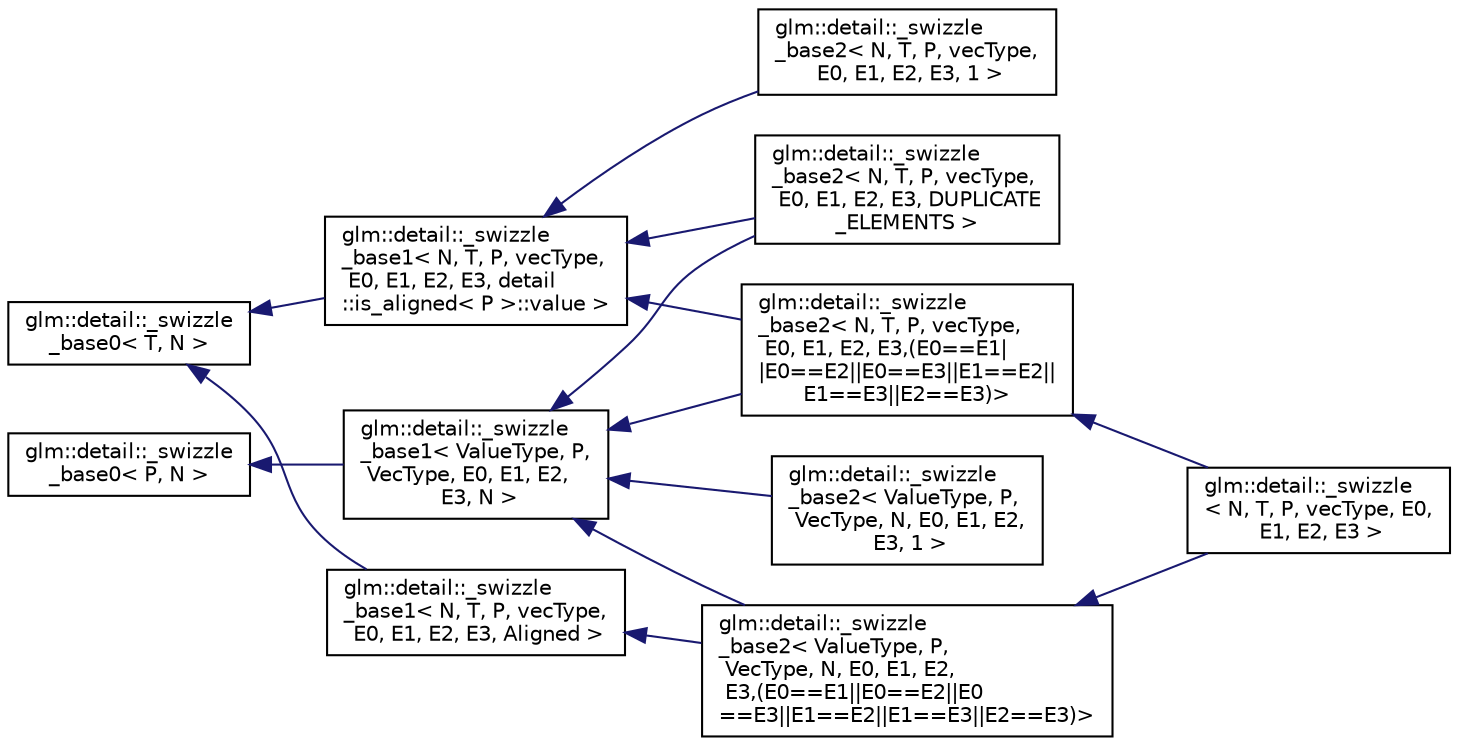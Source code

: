 digraph "Graphical Class Hierarchy"
{
  edge [fontname="Helvetica",fontsize="10",labelfontname="Helvetica",labelfontsize="10"];
  node [fontname="Helvetica",fontsize="10",shape=record];
  rankdir="LR";
  Node1 [label="glm::detail::_swizzle\l_base0\< T, N \>",height=0.2,width=0.4,color="black", fillcolor="white", style="filled",URL="$structglm_1_1detail_1_1__swizzle__base0.html"];
  Node1 -> Node2 [dir="back",color="midnightblue",fontsize="10",style="solid",fontname="Helvetica"];
  Node2 [label="glm::detail::_swizzle\l_base1\< N, T, P, vecType,\l E0, E1, E2, E3, detail\l::is_aligned\< P \>::value \>",height=0.2,width=0.4,color="black", fillcolor="white", style="filled",URL="$structglm_1_1detail_1_1__swizzle__base1.html"];
  Node2 -> Node3 [dir="back",color="midnightblue",fontsize="10",style="solid",fontname="Helvetica"];
  Node3 [label="glm::detail::_swizzle\l_base2\< N, T, P, vecType,\l E0, E1, E2, E3,(E0==E1\|\l\|E0==E2\|\|E0==E3\|\|E1==E2\|\|\lE1==E3\|\|E2==E3)\>",height=0.2,width=0.4,color="black", fillcolor="white", style="filled",URL="$structglm_1_1detail_1_1__swizzle__base2.html"];
  Node3 -> Node4 [dir="back",color="midnightblue",fontsize="10",style="solid",fontname="Helvetica"];
  Node4 [label="glm::detail::_swizzle\l\< N, T, P, vecType, E0,\l E1, E2, E3 \>",height=0.2,width=0.4,color="black", fillcolor="white", style="filled",URL="$structglm_1_1detail_1_1__swizzle.html"];
  Node2 -> Node5 [dir="back",color="midnightblue",fontsize="10",style="solid",fontname="Helvetica"];
  Node5 [label="glm::detail::_swizzle\l_base2\< N, T, P, vecType,\l E0, E1, E2, E3, DUPLICATE\l_ELEMENTS \>",height=0.2,width=0.4,color="black", fillcolor="white", style="filled",URL="$structglm_1_1detail_1_1__swizzle__base2.html"];
  Node2 -> Node6 [dir="back",color="midnightblue",fontsize="10",style="solid",fontname="Helvetica"];
  Node6 [label="glm::detail::_swizzle\l_base2\< N, T, P, vecType,\l E0, E1, E2, E3, 1 \>",height=0.2,width=0.4,color="black", fillcolor="white", style="filled",URL="$structglm_1_1detail_1_1__swizzle__base2_3_01N_00_01T_00_01P_00_01vecType_00_01E0_00_01E1_00_01E2_00_01E3_00_011_01_4.html"];
  Node1 -> Node7 [dir="back",color="midnightblue",fontsize="10",style="solid",fontname="Helvetica"];
  Node7 [label="glm::detail::_swizzle\l_base1\< N, T, P, vecType,\l E0, E1, E2, E3, Aligned \>",height=0.2,width=0.4,color="black", fillcolor="white", style="filled",URL="$structglm_1_1detail_1_1__swizzle__base1.html"];
  Node7 -> Node8 [dir="back",color="midnightblue",fontsize="10",style="solid",fontname="Helvetica"];
  Node8 [label="glm::detail::_swizzle\l_base2\< ValueType, P,\l VecType, N, E0, E1, E2,\l E3,(E0==E1\|\|E0==E2\|\|E0\l==E3\|\|E1==E2\|\|E1==E3\|\|E2==E3)\>",height=0.2,width=0.4,color="black", fillcolor="white", style="filled",URL="$structglm_1_1detail_1_1__swizzle__base2.html"];
  Node8 -> Node4 [dir="back",color="midnightblue",fontsize="10",style="solid",fontname="Helvetica"];
  Node9 [label="glm::detail::_swizzle\l_base0\< P, N \>",height=0.2,width=0.4,color="black", fillcolor="white", style="filled",URL="$structglm_1_1detail_1_1__swizzle__base0.html"];
  Node9 -> Node10 [dir="back",color="midnightblue",fontsize="10",style="solid",fontname="Helvetica"];
  Node10 [label="glm::detail::_swizzle\l_base1\< ValueType, P,\l VecType, E0, E1, E2,\l E3, N \>",height=0.2,width=0.4,color="black", fillcolor="white", style="filled",URL="$structglm_1_1detail_1_1__swizzle__base1.html"];
  Node10 -> Node3 [dir="back",color="midnightblue",fontsize="10",style="solid",fontname="Helvetica"];
  Node10 -> Node8 [dir="back",color="midnightblue",fontsize="10",style="solid",fontname="Helvetica"];
  Node10 -> Node5 [dir="back",color="midnightblue",fontsize="10",style="solid",fontname="Helvetica"];
  Node10 -> Node11 [dir="back",color="midnightblue",fontsize="10",style="solid",fontname="Helvetica"];
  Node11 [label="glm::detail::_swizzle\l_base2\< ValueType, P,\l VecType, N, E0, E1, E2,\l E3, 1 \>",height=0.2,width=0.4,color="black", fillcolor="white", style="filled",URL="$structglm_1_1detail_1_1__swizzle__base2_3_01ValueType_00_01P_00_01VecType_00_01N_00_01E0_00_01E1_00_01E2_00_01E3_00_011_01_4.html"];
}
